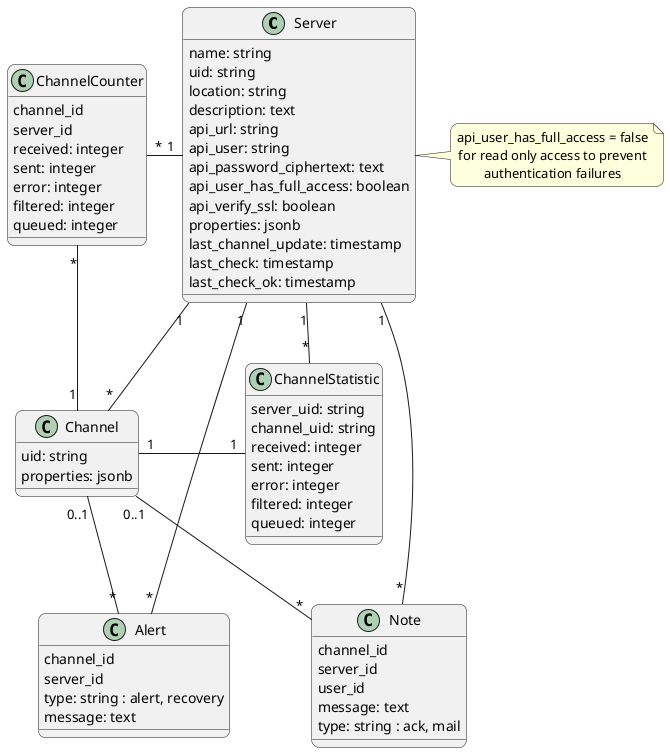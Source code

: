 @startuml
top to bottom direction
skinparam defaultTextAlignment center
skinparam roundCorner 15

class Server  {
  name: string
  uid: string
  location: string
  description: text
  api_url: string
  api_user: string
  api_password_ciphertext: text
  api_user_has_full_access: boolean
  api_verify_ssl: boolean
  properties: jsonb
  last_channel_update: timestamp
  last_check: timestamp
  last_check_ok: timestamp
}
note right of Server
  api_user_has_full_access = false
  for read only access to prevent
  authentication failures
end note

class Channel {
  uid: string
  properties: jsonb
}

class ChannelStatistic {
  server_uid: string
  channel_uid: string
  received: integer
  sent: integer
  error: integer
  filtered: integer
  queued: integer
}

class ChannelCounter {
  channel_id
  server_id
  received: integer
  sent: integer
  error: integer
  filtered: integer
  queued: integer
}

class Alert {
  channel_id
  server_id
  type: string : alert, recovery
  message: text
}

class Note {
  channel_id
  server_id
  user_id
  message: text
  type: string : ack, mail
}

Server "1" -- "*" Channel
Server "1" - "*" ChannelStatistic
Channel "1" - "1" ChannelStatistic
ChannelCounter "*" - "1" Server
ChannelCounter "*" -- "1" Channel
Server "1" -- "*" Alert
Channel "0..1" -- "*" Alert
Server "1" -- "*" Note
Channel "0..1" -- "*" Note


@enduml
